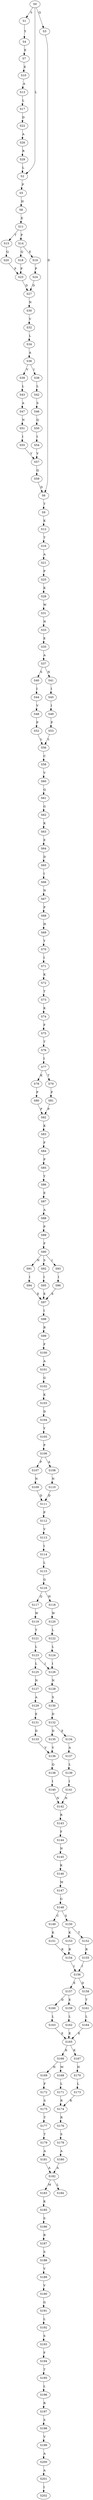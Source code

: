 strict digraph  {
	S0 -> S1 [ label = S ];
	S0 -> S2 [ label = L ];
	S0 -> S3 [ label = Q ];
	S1 -> S4 [ label = Y ];
	S2 -> S5 [ label = P ];
	S3 -> S6 [ label = D ];
	S4 -> S7 [ label = E ];
	S5 -> S8 [ label = H ];
	S6 -> S9 [ label = T ];
	S7 -> S10 [ label = E ];
	S8 -> S11 [ label = E ];
	S9 -> S12 [ label = K ];
	S10 -> S13 [ label = A ];
	S11 -> S14 [ label = P ];
	S11 -> S15 [ label = T ];
	S12 -> S16 [ label = T ];
	S13 -> S17 [ label = L ];
	S14 -> S18 [ label = Q ];
	S14 -> S19 [ label = E ];
	S15 -> S20 [ label = Q ];
	S16 -> S21 [ label = A ];
	S17 -> S22 [ label = D ];
	S18 -> S23 [ label = P ];
	S19 -> S24 [ label = P ];
	S20 -> S23 [ label = P ];
	S21 -> S25 [ label = P ];
	S22 -> S26 [ label = A ];
	S23 -> S27 [ label = D ];
	S24 -> S27 [ label = D ];
	S25 -> S28 [ label = K ];
	S26 -> S29 [ label = R ];
	S27 -> S30 [ label = N ];
	S28 -> S31 [ label = W ];
	S29 -> S2 [ label = L ];
	S30 -> S32 [ label = V ];
	S31 -> S33 [ label = N ];
	S32 -> S34 [ label = L ];
	S33 -> S35 [ label = E ];
	S34 -> S36 [ label = A ];
	S35 -> S37 [ label = A ];
	S36 -> S38 [ label = I ];
	S36 -> S39 [ label = V ];
	S37 -> S40 [ label = S ];
	S37 -> S41 [ label = N ];
	S38 -> S42 [ label = L ];
	S39 -> S43 [ label = L ];
	S40 -> S44 [ label = I ];
	S41 -> S45 [ label = I ];
	S42 -> S46 [ label = S ];
	S43 -> S47 [ label = A ];
	S44 -> S48 [ label = V ];
	S45 -> S49 [ label = I ];
	S46 -> S50 [ label = Q ];
	S47 -> S51 [ label = N ];
	S48 -> S52 [ label = P ];
	S49 -> S53 [ label = P ];
	S50 -> S54 [ label = I ];
	S51 -> S55 [ label = I ];
	S52 -> S56 [ label = L ];
	S53 -> S56 [ label = L ];
	S54 -> S57 [ label = V ];
	S55 -> S57 [ label = V ];
	S56 -> S58 [ label = C ];
	S57 -> S59 [ label = Q ];
	S58 -> S60 [ label = V ];
	S59 -> S6 [ label = D ];
	S60 -> S61 [ label = Q ];
	S61 -> S62 [ label = G ];
	S62 -> S63 [ label = K ];
	S63 -> S64 [ label = E ];
	S64 -> S65 [ label = D ];
	S65 -> S66 [ label = I ];
	S66 -> S67 [ label = N ];
	S67 -> S68 [ label = P ];
	S68 -> S69 [ label = H ];
	S69 -> S70 [ label = Y ];
	S70 -> S71 [ label = I ];
	S71 -> S72 [ label = K ];
	S72 -> S73 [ label = T ];
	S73 -> S74 [ label = K ];
	S74 -> S75 [ label = F ];
	S75 -> S76 [ label = T ];
	S76 -> S77 [ label = I ];
	S77 -> S78 [ label = K ];
	S77 -> S79 [ label = T ];
	S78 -> S80 [ label = P ];
	S79 -> S81 [ label = P ];
	S80 -> S82 [ label = P ];
	S81 -> S82 [ label = P ];
	S82 -> S83 [ label = K ];
	S83 -> S84 [ label = F ];
	S84 -> S85 [ label = P ];
	S85 -> S86 [ label = Y ];
	S86 -> S87 [ label = E ];
	S87 -> S88 [ label = A ];
	S88 -> S89 [ label = P ];
	S89 -> S90 [ label = F ];
	S90 -> S91 [ label = N ];
	S90 -> S92 [ label = S ];
	S90 -> S93 [ label = I ];
	S91 -> S94 [ label = I ];
	S92 -> S95 [ label = I ];
	S93 -> S96 [ label = I ];
	S94 -> S97 [ label = E ];
	S95 -> S97 [ label = E ];
	S96 -> S97 [ label = E ];
	S97 -> S98 [ label = I ];
	S98 -> S99 [ label = R ];
	S99 -> S100 [ label = F ];
	S100 -> S101 [ label = A ];
	S101 -> S102 [ label = G ];
	S102 -> S103 [ label = K ];
	S103 -> S104 [ label = D ];
	S104 -> S105 [ label = Y ];
	S105 -> S106 [ label = P ];
	S106 -> S107 [ label = P ];
	S106 -> S108 [ label = A ];
	S107 -> S109 [ label = N ];
	S108 -> S110 [ label = N ];
	S109 -> S111 [ label = D ];
	S110 -> S111 [ label = D ];
	S111 -> S112 [ label = P ];
	S112 -> S113 [ label = V ];
	S113 -> S114 [ label = I ];
	S114 -> S115 [ label = L ];
	S115 -> S116 [ label = G ];
	S116 -> S117 [ label = Q ];
	S116 -> S118 [ label = H ];
	S117 -> S119 [ label = W ];
	S118 -> S120 [ label = W ];
	S119 -> S121 [ label = T ];
	S120 -> S122 [ label = L ];
	S121 -> S123 [ label = L ];
	S122 -> S124 [ label = L ];
	S123 -> S125 [ label = L ];
	S123 -> S126 [ label = I ];
	S124 -> S126 [ label = I ];
	S125 -> S127 [ label = N ];
	S126 -> S128 [ label = N ];
	S127 -> S129 [ label = A ];
	S128 -> S130 [ label = S ];
	S129 -> S131 [ label = E ];
	S130 -> S132 [ label = D ];
	S131 -> S133 [ label = D ];
	S132 -> S134 [ label = E ];
	S132 -> S135 [ label = D ];
	S133 -> S136 [ label = V ];
	S134 -> S137 [ label = A ];
	S135 -> S136 [ label = V ];
	S136 -> S138 [ label = Q ];
	S137 -> S139 [ label = L ];
	S138 -> S140 [ label = I ];
	S139 -> S141 [ label = I ];
	S140 -> S142 [ label = N ];
	S141 -> S142 [ label = N ];
	S142 -> S143 [ label = R ];
	S143 -> S144 [ label = F ];
	S144 -> S145 [ label = N ];
	S145 -> S146 [ label = K ];
	S146 -> S147 [ label = M ];
	S147 -> S148 [ label = G ];
	S148 -> S149 [ label = C ];
	S148 -> S150 [ label = S ];
	S149 -> S151 [ label = K ];
	S150 -> S152 [ label = T ];
	S150 -> S153 [ label = K ];
	S151 -> S154 [ label = R ];
	S152 -> S155 [ label = R ];
	S153 -> S154 [ label = R ];
	S154 -> S156 [ label = I ];
	S155 -> S156 [ label = I ];
	S156 -> S157 [ label = E ];
	S156 -> S158 [ label = D ];
	S157 -> S159 [ label = E ];
	S157 -> S160 [ label = D ];
	S158 -> S161 [ label = T ];
	S159 -> S162 [ label = L ];
	S160 -> S163 [ label = L ];
	S161 -> S164 [ label = L ];
	S162 -> S165 [ label = E ];
	S163 -> S165 [ label = E ];
	S164 -> S165 [ label = E ];
	S165 -> S166 [ label = K ];
	S165 -> S167 [ label = K ];
	S166 -> S168 [ label = M ];
	S166 -> S169 [ label = H ];
	S167 -> S170 [ label = H ];
	S168 -> S171 [ label = L ];
	S169 -> S172 [ label = F ];
	S170 -> S173 [ label = L ];
	S171 -> S174 [ label = R ];
	S172 -> S175 [ label = S ];
	S173 -> S174 [ label = R ];
	S174 -> S176 [ label = R ];
	S175 -> S177 [ label = T ];
	S176 -> S178 [ label = S ];
	S177 -> S179 [ label = T ];
	S178 -> S180 [ label = A ];
	S179 -> S181 [ label = A ];
	S180 -> S182 [ label = A ];
	S181 -> S182 [ label = A ];
	S182 -> S183 [ label = M ];
	S182 -> S184 [ label = L ];
	S183 -> S185 [ label = K ];
	S185 -> S186 [ label = S ];
	S186 -> S187 [ label = R ];
	S187 -> S188 [ label = S ];
	S188 -> S189 [ label = V ];
	S189 -> S190 [ label = V ];
	S190 -> S191 [ label = G ];
	S191 -> S192 [ label = L ];
	S192 -> S193 [ label = S ];
	S193 -> S194 [ label = F ];
	S194 -> S195 [ label = T ];
	S195 -> S196 [ label = L ];
	S196 -> S197 [ label = R ];
	S197 -> S198 [ label = S ];
	S198 -> S199 [ label = V ];
	S199 -> S200 [ label = A ];
	S200 -> S201 [ label = A ];
	S201 -> S202 [ label = I ];
}
